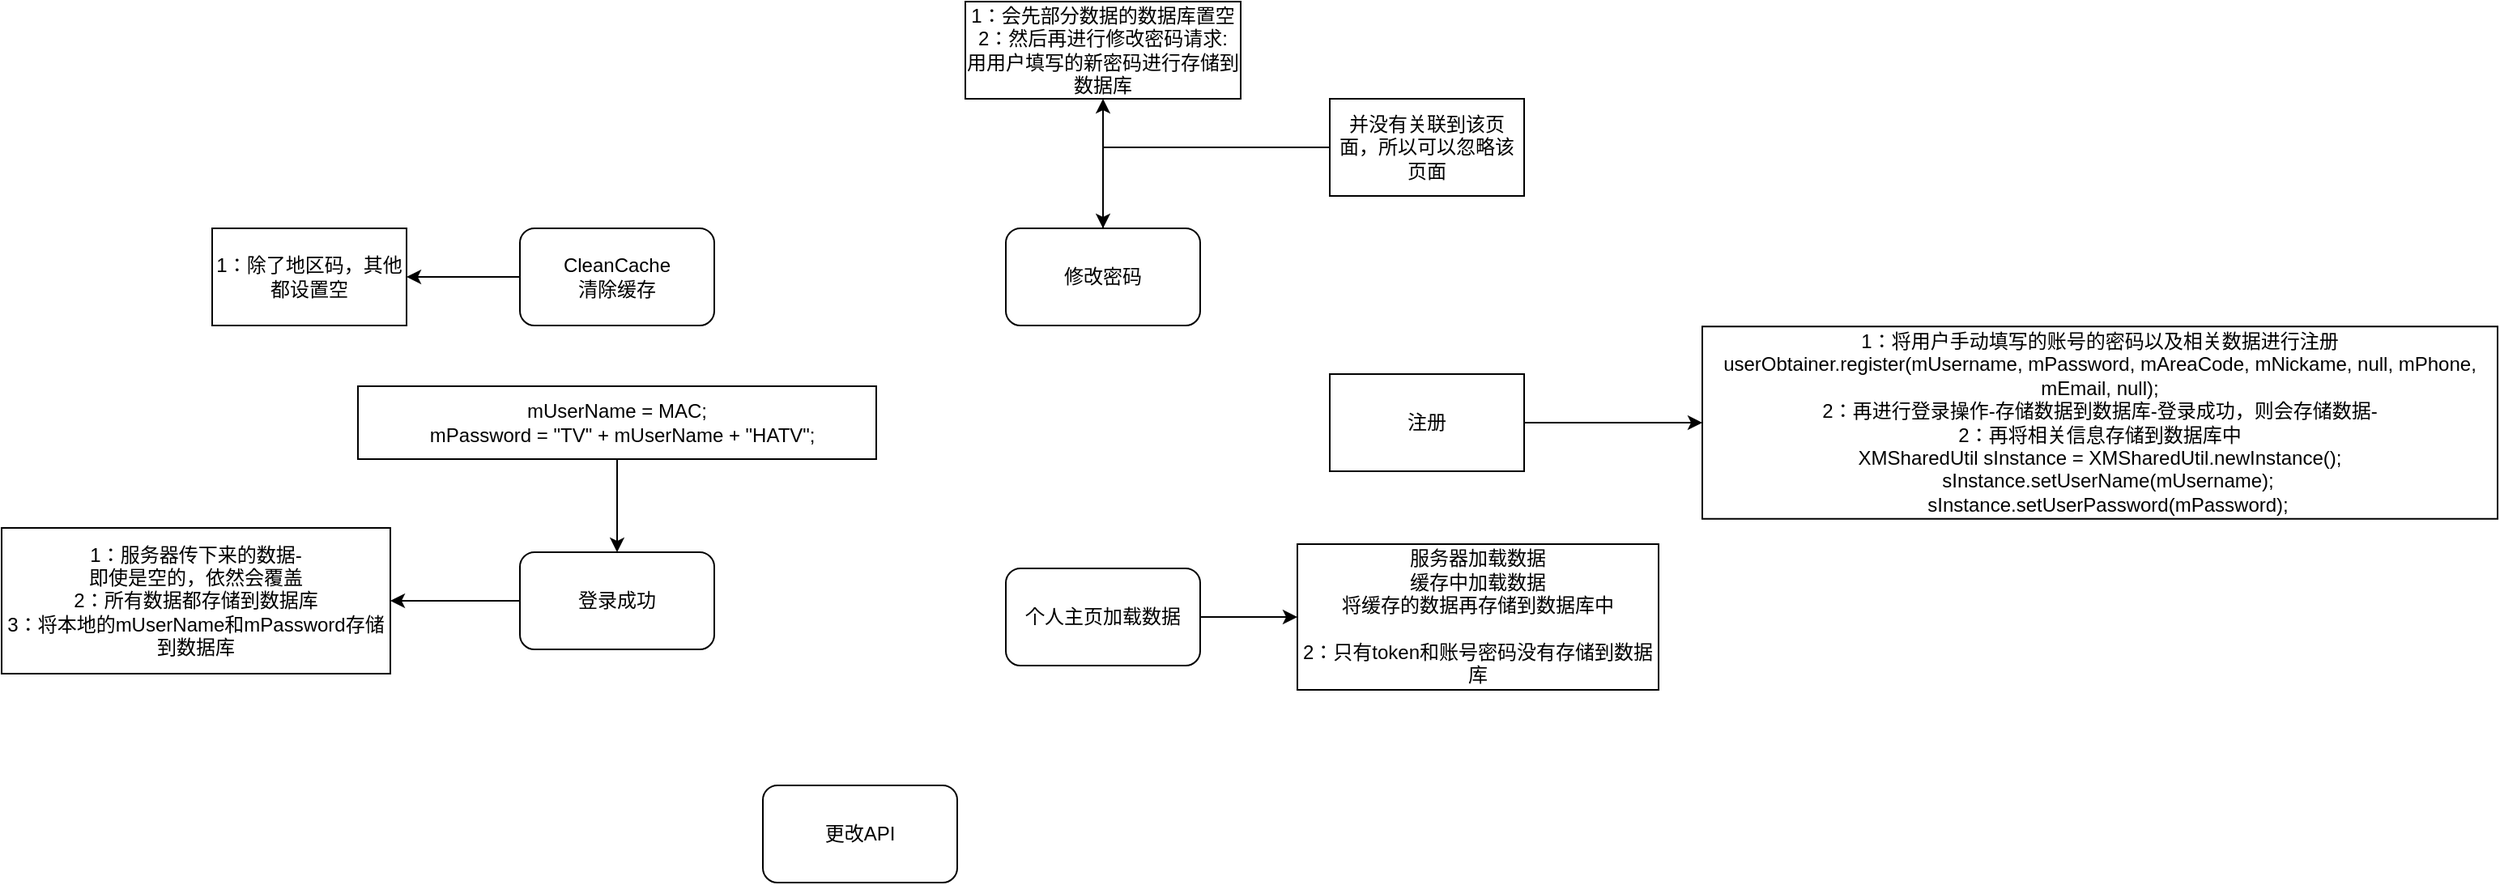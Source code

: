 <mxfile version="12.4.9" type="github">
  <diagram id="IT9PlKb_fLVVvK6vBwHm" name="第 1 页">
    <mxGraphModel dx="1316" dy="788" grid="1" gridSize="10" guides="1" tooltips="1" connect="1" arrows="1" fold="1" page="1" pageScale="1" pageWidth="827" pageHeight="1169" math="0" shadow="0">
      <root>
        <mxCell id="0"/>
        <mxCell id="1" parent="0"/>
        <mxCell id="9EetQIqJaaE5oWbVA_zR-9" style="edgeStyle=orthogonalEdgeStyle;rounded=0;orthogonalLoop=1;jettySize=auto;html=1;" edge="1" parent="1" source="9EetQIqJaaE5oWbVA_zR-1" target="9EetQIqJaaE5oWbVA_zR-8">
          <mxGeometry relative="1" as="geometry"/>
        </mxCell>
        <mxCell id="9EetQIqJaaE5oWbVA_zR-1" value="CleanCache&lt;br&gt;清除缓存" style="rounded=1;whiteSpace=wrap;html=1;" vertex="1" parent="1">
          <mxGeometry x="360" y="210" width="120" height="60" as="geometry"/>
        </mxCell>
        <mxCell id="9EetQIqJaaE5oWbVA_zR-7" style="edgeStyle=orthogonalEdgeStyle;rounded=0;orthogonalLoop=1;jettySize=auto;html=1;entryX=1;entryY=0.5;entryDx=0;entryDy=0;" edge="1" parent="1" source="9EetQIqJaaE5oWbVA_zR-2" target="9EetQIqJaaE5oWbVA_zR-6">
          <mxGeometry relative="1" as="geometry"/>
        </mxCell>
        <mxCell id="9EetQIqJaaE5oWbVA_zR-2" value="登录成功" style="rounded=1;whiteSpace=wrap;html=1;" vertex="1" parent="1">
          <mxGeometry x="360" y="410" width="120" height="60" as="geometry"/>
        </mxCell>
        <mxCell id="9EetQIqJaaE5oWbVA_zR-11" style="edgeStyle=orthogonalEdgeStyle;rounded=0;orthogonalLoop=1;jettySize=auto;html=1;" edge="1" parent="1" source="9EetQIqJaaE5oWbVA_zR-3" target="9EetQIqJaaE5oWbVA_zR-10">
          <mxGeometry relative="1" as="geometry"/>
        </mxCell>
        <mxCell id="9EetQIqJaaE5oWbVA_zR-3" value="修改密码" style="rounded=1;whiteSpace=wrap;html=1;" vertex="1" parent="1">
          <mxGeometry x="660" y="210" width="120" height="60" as="geometry"/>
        </mxCell>
        <mxCell id="9EetQIqJaaE5oWbVA_zR-13" style="edgeStyle=orthogonalEdgeStyle;rounded=0;orthogonalLoop=1;jettySize=auto;html=1;" edge="1" parent="1" source="9EetQIqJaaE5oWbVA_zR-4" target="9EetQIqJaaE5oWbVA_zR-12">
          <mxGeometry relative="1" as="geometry"/>
        </mxCell>
        <mxCell id="9EetQIqJaaE5oWbVA_zR-4" value="个人主页加载数据" style="rounded=1;whiteSpace=wrap;html=1;" vertex="1" parent="1">
          <mxGeometry x="660" y="420" width="120" height="60" as="geometry"/>
        </mxCell>
        <mxCell id="9EetQIqJaaE5oWbVA_zR-5" value="更改API" style="rounded=1;whiteSpace=wrap;html=1;" vertex="1" parent="1">
          <mxGeometry x="510" y="554" width="120" height="60" as="geometry"/>
        </mxCell>
        <mxCell id="9EetQIqJaaE5oWbVA_zR-6" value="1：服务器传下来的数据-&lt;br&gt;即使是空的，依然会覆盖&lt;br&gt;2：所有数据都存储到数据库&lt;br&gt;3：将本地的mUserName和mPassword存储到数据库" style="rounded=0;whiteSpace=wrap;html=1;" vertex="1" parent="1">
          <mxGeometry x="40" y="395" width="240" height="90" as="geometry"/>
        </mxCell>
        <mxCell id="9EetQIqJaaE5oWbVA_zR-8" value="1：除了地区码，其他都设置空" style="rounded=0;whiteSpace=wrap;html=1;" vertex="1" parent="1">
          <mxGeometry x="170" y="210" width="120" height="60" as="geometry"/>
        </mxCell>
        <mxCell id="9EetQIqJaaE5oWbVA_zR-10" value="1：会先部分数据的数据库置空&lt;br&gt;2：然后再进行修改密码请求:&lt;br&gt;用用户填写的新密码进行存储到数据库" style="rounded=0;whiteSpace=wrap;html=1;" vertex="1" parent="1">
          <mxGeometry x="635" y="70" width="170" height="60" as="geometry"/>
        </mxCell>
        <mxCell id="9EetQIqJaaE5oWbVA_zR-12" value="服务器加载数据&lt;br&gt;缓存中加载数据&lt;br&gt;将缓存的数据再存储到数据库中&lt;br&gt;&lt;br&gt;2：只有token和账号密码没有存储到数据库" style="rounded=0;whiteSpace=wrap;html=1;" vertex="1" parent="1">
          <mxGeometry x="840" y="405" width="223" height="90" as="geometry"/>
        </mxCell>
        <mxCell id="9EetQIqJaaE5oWbVA_zR-16" style="edgeStyle=orthogonalEdgeStyle;rounded=0;orthogonalLoop=1;jettySize=auto;html=1;entryX=0;entryY=0.5;entryDx=0;entryDy=0;" edge="1" parent="1" source="9EetQIqJaaE5oWbVA_zR-14" target="9EetQIqJaaE5oWbVA_zR-15">
          <mxGeometry relative="1" as="geometry"/>
        </mxCell>
        <mxCell id="9EetQIqJaaE5oWbVA_zR-14" value="注册" style="rounded=0;whiteSpace=wrap;html=1;" vertex="1" parent="1">
          <mxGeometry x="860" y="300" width="120" height="60" as="geometry"/>
        </mxCell>
        <mxCell id="9EetQIqJaaE5oWbVA_zR-15" value="1：将用户手动填写的账号的密码以及相关数据进行注册&lt;br&gt;userObtainer.register(mUsername, mPassword, mAreaCode, mNickame, null, mPhone, mEmail, null);&lt;br&gt;2：再进行登录操作-存储数据到数据库-登录成功，则会存储数据-&lt;br&gt;2：再将相关信息存储到数据库中&lt;br&gt;&lt;div&gt;XMSharedUtil sInstance = XMSharedUtil.newInstance();&lt;/div&gt;&lt;div&gt;&lt;span style=&quot;white-space: pre&quot;&gt;			&lt;/span&gt;sInstance.setUserName(mUsername);&lt;/div&gt;&lt;div&gt;&lt;span style=&quot;white-space: pre&quot;&gt;			&lt;/span&gt;sInstance.setUserPassword(mPassword);&lt;/div&gt;" style="rounded=0;whiteSpace=wrap;html=1;" vertex="1" parent="1">
          <mxGeometry x="1090" y="270.63" width="491" height="118.75" as="geometry"/>
        </mxCell>
        <mxCell id="9EetQIqJaaE5oWbVA_zR-18" style="edgeStyle=orthogonalEdgeStyle;rounded=0;orthogonalLoop=1;jettySize=auto;html=1;entryX=0.5;entryY=0;entryDx=0;entryDy=0;" edge="1" parent="1" source="9EetQIqJaaE5oWbVA_zR-17" target="9EetQIqJaaE5oWbVA_zR-2">
          <mxGeometry relative="1" as="geometry"/>
        </mxCell>
        <mxCell id="9EetQIqJaaE5oWbVA_zR-17" value="&lt;div&gt;mUserName = MAC;&lt;/div&gt;&lt;div&gt;&lt;span style=&quot;white-space: pre&quot;&gt;		&lt;/span&gt;mPassword = &quot;TV&quot; + mUserName + &quot;HATV&quot;;&lt;/div&gt;" style="rounded=0;whiteSpace=wrap;html=1;" vertex="1" parent="1">
          <mxGeometry x="260" y="307.5" width="320" height="45" as="geometry"/>
        </mxCell>
        <mxCell id="9EetQIqJaaE5oWbVA_zR-21" style="edgeStyle=orthogonalEdgeStyle;rounded=0;orthogonalLoop=1;jettySize=auto;html=1;" edge="1" parent="1" source="9EetQIqJaaE5oWbVA_zR-20" target="9EetQIqJaaE5oWbVA_zR-3">
          <mxGeometry relative="1" as="geometry"/>
        </mxCell>
        <mxCell id="9EetQIqJaaE5oWbVA_zR-20" value="并没有关联到该页面，所以可以忽略该页面" style="rounded=0;whiteSpace=wrap;html=1;" vertex="1" parent="1">
          <mxGeometry x="860" y="130" width="120" height="60" as="geometry"/>
        </mxCell>
      </root>
    </mxGraphModel>
  </diagram>
</mxfile>
